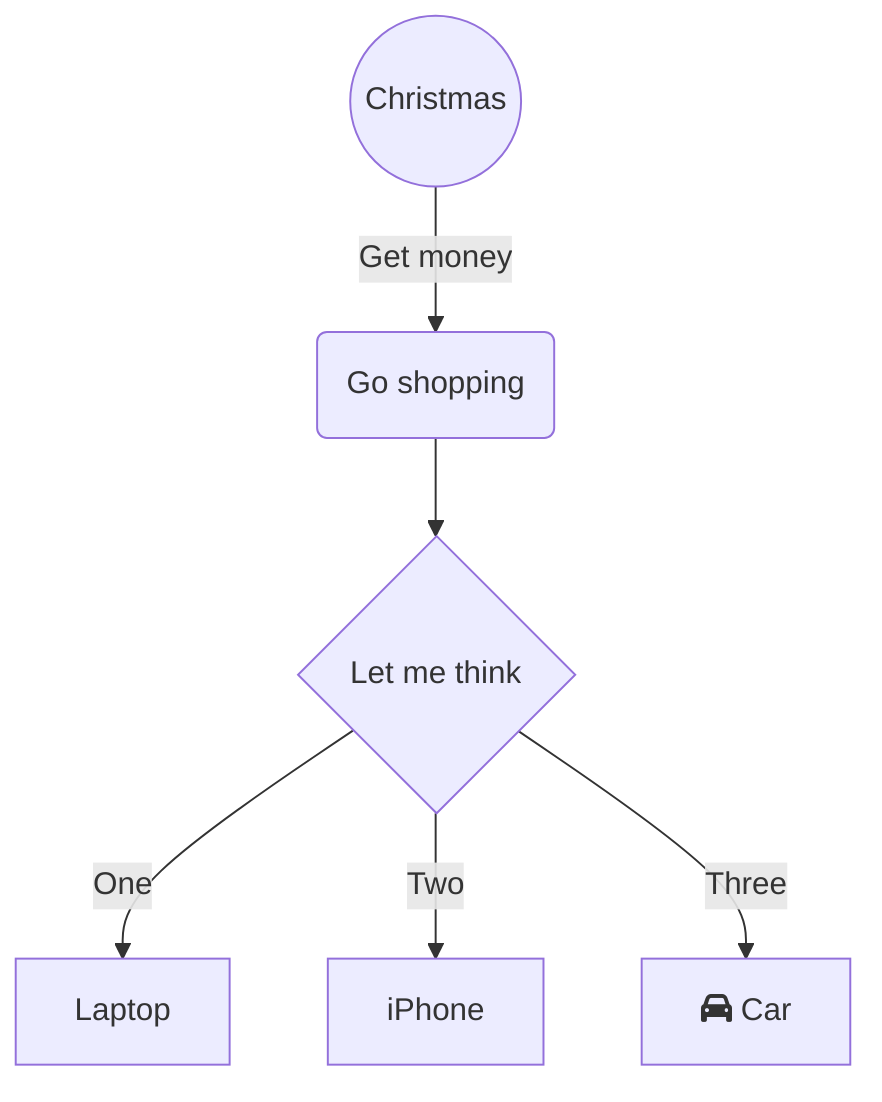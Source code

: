 flowchart TD
    %% G@{ shape:circle, label:"Start" }
    A@{ shape: circle, label: "Christmas"} -->|Get money| B(Go shopping)
    B --> C{Let me think}
    C -->|One| D[Laptop]
    C -->|Two| E[iPhone]
    C -->|Three| F[fa:fa-car Car]